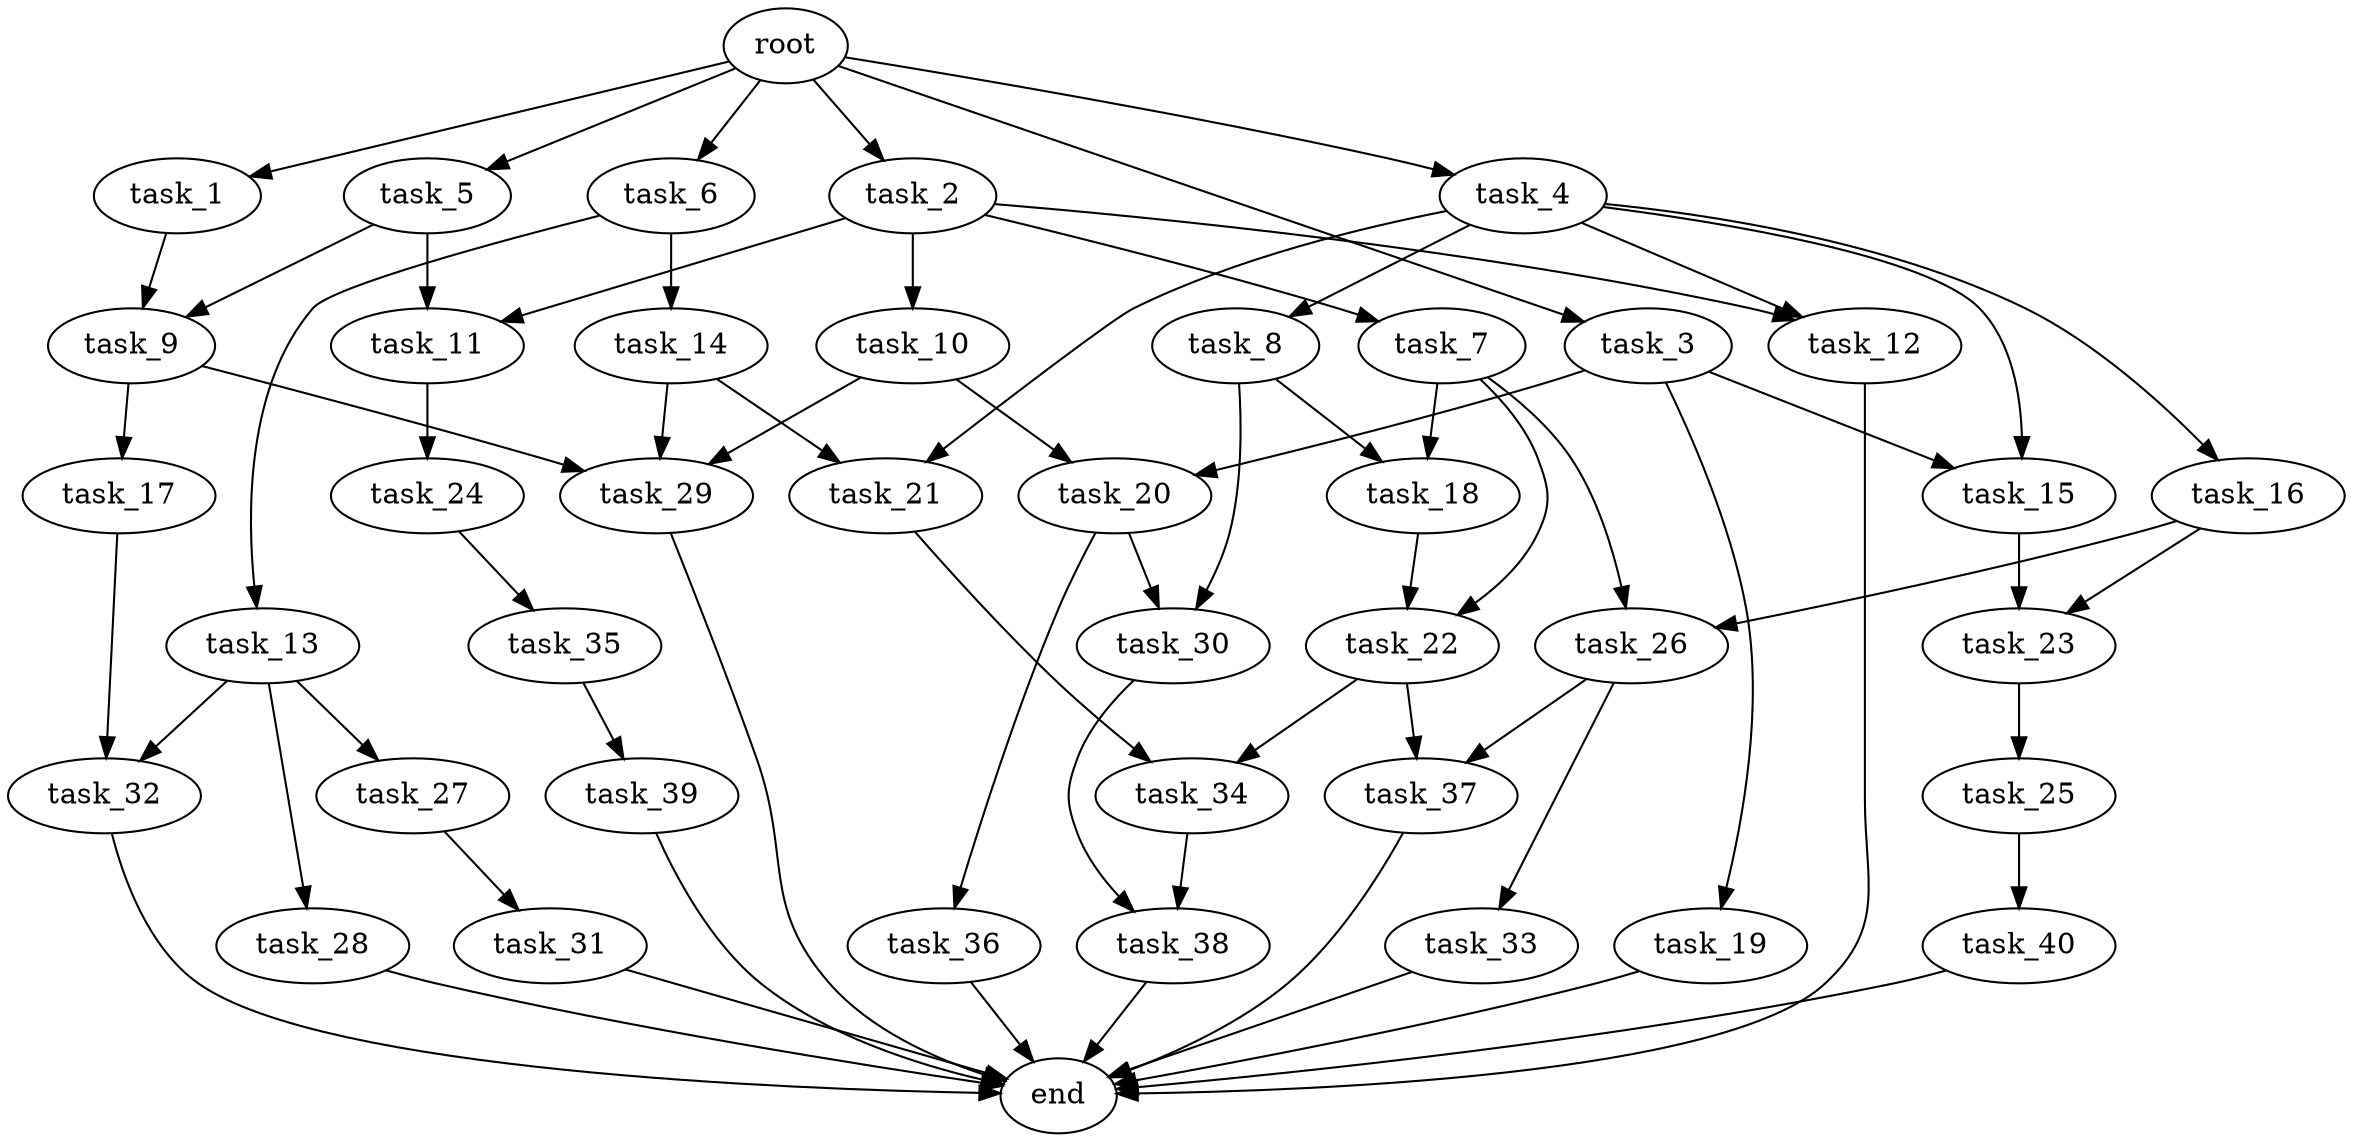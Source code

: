 digraph G {
  root [size="0.000000e+00"];
  task_1 [size="1.207024e+10"];
  task_2 [size="1.980457e+10"];
  task_3 [size="3.389141e+10"];
  task_4 [size="2.267624e+10"];
  task_5 [size="4.474640e+10"];
  task_6 [size="4.192834e+10"];
  task_7 [size="8.633048e+10"];
  task_8 [size="8.996803e+10"];
  task_9 [size="7.073412e+08"];
  task_10 [size="7.982891e+10"];
  task_11 [size="5.470752e+10"];
  task_12 [size="6.737690e+10"];
  task_13 [size="7.163464e+10"];
  task_14 [size="3.663998e+10"];
  task_15 [size="3.519628e+10"];
  task_16 [size="8.671449e+10"];
  task_17 [size="5.005512e+10"];
  task_18 [size="1.482900e+09"];
  task_19 [size="6.513667e+10"];
  task_20 [size="6.691628e+10"];
  task_21 [size="2.932309e+10"];
  task_22 [size="7.984227e+10"];
  task_23 [size="1.350399e+10"];
  task_24 [size="8.763513e+10"];
  task_25 [size="9.640124e+10"];
  task_26 [size="1.623530e+10"];
  task_27 [size="8.242581e+10"];
  task_28 [size="3.907640e+10"];
  task_29 [size="3.814763e+09"];
  task_30 [size="9.933149e+10"];
  task_31 [size="6.025046e+10"];
  task_32 [size="7.634420e+10"];
  task_33 [size="5.515309e+10"];
  task_34 [size="8.469312e+10"];
  task_35 [size="2.596556e+10"];
  task_36 [size="6.664152e+10"];
  task_37 [size="2.002111e+09"];
  task_38 [size="8.008669e+10"];
  task_39 [size="6.822720e+10"];
  task_40 [size="3.565717e+10"];
  end [size="0.000000e+00"];

  root -> task_1 [size="1.000000e-12"];
  root -> task_2 [size="1.000000e-12"];
  root -> task_3 [size="1.000000e-12"];
  root -> task_4 [size="1.000000e-12"];
  root -> task_5 [size="1.000000e-12"];
  root -> task_6 [size="1.000000e-12"];
  task_1 -> task_9 [size="3.536706e+06"];
  task_2 -> task_7 [size="8.633048e+08"];
  task_2 -> task_10 [size="7.982891e+08"];
  task_2 -> task_11 [size="2.735376e+08"];
  task_2 -> task_12 [size="3.368845e+08"];
  task_3 -> task_15 [size="1.759814e+08"];
  task_3 -> task_19 [size="6.513667e+08"];
  task_3 -> task_20 [size="3.345814e+08"];
  task_4 -> task_8 [size="8.996803e+08"];
  task_4 -> task_12 [size="3.368845e+08"];
  task_4 -> task_15 [size="1.759814e+08"];
  task_4 -> task_16 [size="8.671449e+08"];
  task_4 -> task_21 [size="1.466155e+08"];
  task_5 -> task_9 [size="3.536706e+06"];
  task_5 -> task_11 [size="2.735376e+08"];
  task_6 -> task_13 [size="7.163464e+08"];
  task_6 -> task_14 [size="3.663998e+08"];
  task_7 -> task_18 [size="7.414502e+06"];
  task_7 -> task_22 [size="3.992114e+08"];
  task_7 -> task_26 [size="8.117652e+07"];
  task_8 -> task_18 [size="7.414502e+06"];
  task_8 -> task_30 [size="4.966574e+08"];
  task_9 -> task_17 [size="5.005512e+08"];
  task_9 -> task_29 [size="1.271588e+07"];
  task_10 -> task_20 [size="3.345814e+08"];
  task_10 -> task_29 [size="1.271588e+07"];
  task_11 -> task_24 [size="8.763513e+08"];
  task_12 -> end [size="1.000000e-12"];
  task_13 -> task_27 [size="8.242581e+08"];
  task_13 -> task_28 [size="3.907640e+08"];
  task_13 -> task_32 [size="3.817210e+08"];
  task_14 -> task_21 [size="1.466155e+08"];
  task_14 -> task_29 [size="1.271588e+07"];
  task_15 -> task_23 [size="6.751997e+07"];
  task_16 -> task_23 [size="6.751997e+07"];
  task_16 -> task_26 [size="8.117652e+07"];
  task_17 -> task_32 [size="3.817210e+08"];
  task_18 -> task_22 [size="3.992114e+08"];
  task_19 -> end [size="1.000000e-12"];
  task_20 -> task_30 [size="4.966574e+08"];
  task_20 -> task_36 [size="6.664152e+08"];
  task_21 -> task_34 [size="4.234656e+08"];
  task_22 -> task_34 [size="4.234656e+08"];
  task_22 -> task_37 [size="1.001055e+07"];
  task_23 -> task_25 [size="9.640124e+08"];
  task_24 -> task_35 [size="2.596556e+08"];
  task_25 -> task_40 [size="3.565717e+08"];
  task_26 -> task_33 [size="5.515309e+08"];
  task_26 -> task_37 [size="1.001055e+07"];
  task_27 -> task_31 [size="6.025046e+08"];
  task_28 -> end [size="1.000000e-12"];
  task_29 -> end [size="1.000000e-12"];
  task_30 -> task_38 [size="4.004335e+08"];
  task_31 -> end [size="1.000000e-12"];
  task_32 -> end [size="1.000000e-12"];
  task_33 -> end [size="1.000000e-12"];
  task_34 -> task_38 [size="4.004335e+08"];
  task_35 -> task_39 [size="6.822720e+08"];
  task_36 -> end [size="1.000000e-12"];
  task_37 -> end [size="1.000000e-12"];
  task_38 -> end [size="1.000000e-12"];
  task_39 -> end [size="1.000000e-12"];
  task_40 -> end [size="1.000000e-12"];
}
